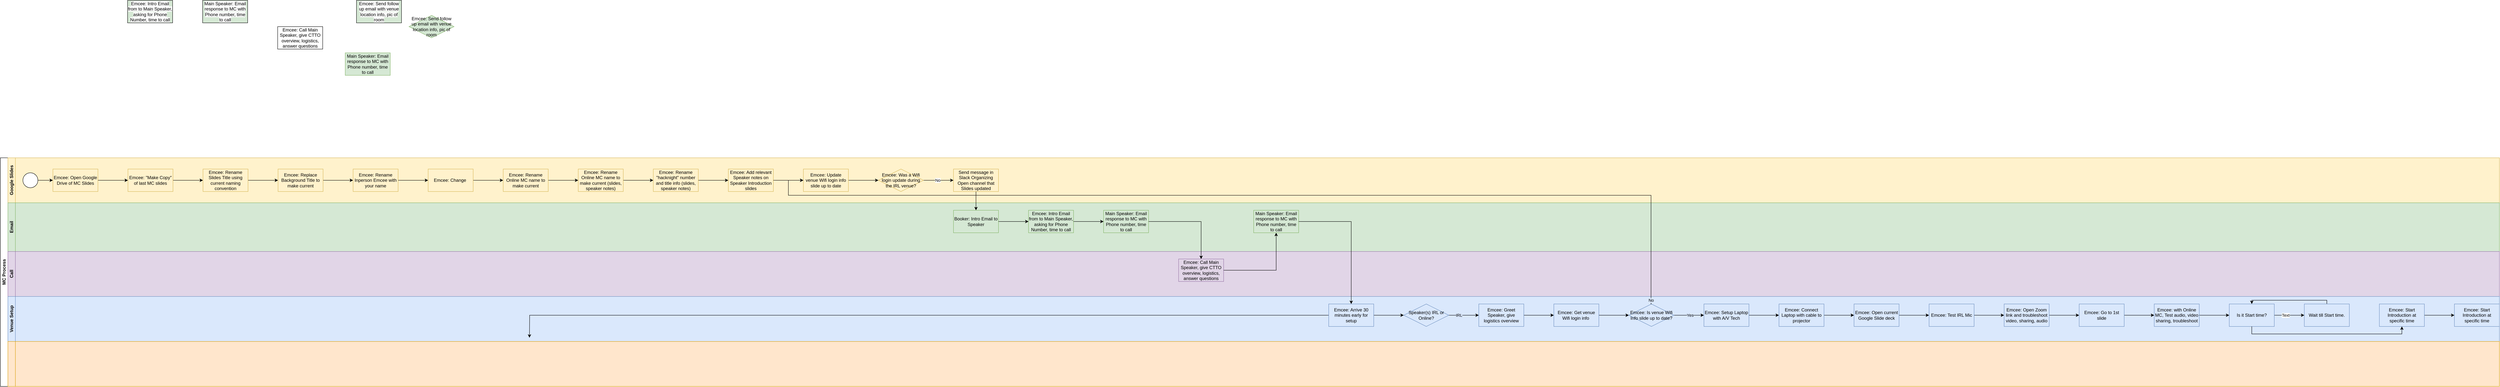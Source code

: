<mxfile version="26.0.10">
  <diagram id="prtHgNgQTEPvFCAcTncT" name="Page-1">
    <mxGraphModel dx="1508" dy="1956" grid="1" gridSize="10" guides="1" tooltips="1" connect="1" arrows="1" fold="1" page="1" pageScale="1" pageWidth="827" pageHeight="1169" math="0" shadow="0">
      <root>
        <mxCell id="0" />
        <mxCell id="1" parent="0" />
        <mxCell id="dNxyNK7c78bLwvsdeMH5-19" value="MC Process" style="swimlane;html=1;childLayout=stackLayout;resizeParent=1;resizeParentMax=0;horizontal=0;startSize=20;horizontalStack=0;" parent="1" vertex="1">
          <mxGeometry x="121" y="120" width="6660" height="610" as="geometry" />
        </mxCell>
        <mxCell id="dNxyNK7c78bLwvsdeMH5-27" value="" style="edgeStyle=orthogonalEdgeStyle;rounded=0;orthogonalLoop=1;jettySize=auto;html=1;dashed=1;endArrow=none;endFill=0;" parent="dNxyNK7c78bLwvsdeMH5-19" edge="1">
          <mxGeometry relative="1" as="geometry">
            <mxPoint x="180" y="90.0" as="sourcePoint" />
            <mxPoint x="180.029" y="150" as="targetPoint" />
          </mxGeometry>
        </mxCell>
        <mxCell id="dNxyNK7c78bLwvsdeMH5-31" style="edgeStyle=orthogonalEdgeStyle;rounded=0;orthogonalLoop=1;jettySize=auto;html=1;endArrow=classic;endFill=1;" parent="dNxyNK7c78bLwvsdeMH5-19" edge="1">
          <mxGeometry relative="1" as="geometry">
            <mxPoint x="300.029" y="160.029" as="sourcePoint" />
            <mxPoint x="300" y="90.0" as="targetPoint" />
          </mxGeometry>
        </mxCell>
        <mxCell id="dNxyNK7c78bLwvsdeMH5-35" style="edgeStyle=orthogonalEdgeStyle;rounded=0;orthogonalLoop=1;jettySize=auto;html=1;endArrow=classic;endFill=1;" parent="dNxyNK7c78bLwvsdeMH5-19" target="dNxyNK7c78bLwvsdeMH5-34" edge="1">
          <mxGeometry relative="1" as="geometry">
            <mxPoint x="300" y="200" as="sourcePoint" />
          </mxGeometry>
        </mxCell>
        <mxCell id="dNxyNK7c78bLwvsdeMH5-38" style="edgeStyle=orthogonalEdgeStyle;rounded=0;orthogonalLoop=1;jettySize=auto;html=1;endArrow=classic;endFill=1;" parent="dNxyNK7c78bLwvsdeMH5-19" target="dNxyNK7c78bLwvsdeMH5-36" edge="1">
          <mxGeometry relative="1" as="geometry">
            <Array as="points">
              <mxPoint x="180" y="340" />
              <mxPoint x="400" y="340" />
            </Array>
            <mxPoint x="180.029" y="210" as="sourcePoint" />
          </mxGeometry>
        </mxCell>
        <mxCell id="JT1Y_9tIaNJaj05C3qr--105" value="Google Slides" style="swimlane;html=1;startSize=20;horizontal=0;fillColor=#fff2cc;strokeColor=#d6b656;swimlaneFillColor=#FFF2CC;" vertex="1" parent="dNxyNK7c78bLwvsdeMH5-19">
          <mxGeometry x="20" width="6640" height="120" as="geometry" />
        </mxCell>
        <mxCell id="JT1Y_9tIaNJaj05C3qr--108" value="" style="edgeStyle=orthogonalEdgeStyle;rounded=0;orthogonalLoop=1;jettySize=auto;html=1;" edge="1" parent="JT1Y_9tIaNJaj05C3qr--105">
          <mxGeometry relative="1" as="geometry">
            <mxPoint x="200" y="60.0" as="sourcePoint" />
          </mxGeometry>
        </mxCell>
        <mxCell id="JT1Y_9tIaNJaj05C3qr--111" value="" style="edgeStyle=orthogonalEdgeStyle;rounded=0;orthogonalLoop=1;jettySize=auto;html=1;" edge="1" parent="JT1Y_9tIaNJaj05C3qr--105">
          <mxGeometry relative="1" as="geometry">
            <mxPoint x="440" y="40" as="sourcePoint" />
          </mxGeometry>
        </mxCell>
        <mxCell id="JT1Y_9tIaNJaj05C3qr--112" value="" style="edgeStyle=orthogonalEdgeStyle;rounded=0;orthogonalLoop=1;jettySize=auto;html=1;" edge="1" parent="JT1Y_9tIaNJaj05C3qr--105">
          <mxGeometry relative="1" as="geometry">
            <mxPoint x="1050" y="40" as="sourcePoint" />
          </mxGeometry>
        </mxCell>
        <mxCell id="JT1Y_9tIaNJaj05C3qr--106" value="" style="edgeStyle=orthogonalEdgeStyle;rounded=0;orthogonalLoop=1;jettySize=auto;html=1;entryX=0;entryY=0.5;entryDx=0;entryDy=0;" edge="1" parent="JT1Y_9tIaNJaj05C3qr--105" source="JT1Y_9tIaNJaj05C3qr--107" target="JT1Y_9tIaNJaj05C3qr--110">
          <mxGeometry relative="1" as="geometry">
            <mxPoint x="120" y="80.0" as="targetPoint" />
          </mxGeometry>
        </mxCell>
        <mxCell id="JT1Y_9tIaNJaj05C3qr--107" value="" style="ellipse;whiteSpace=wrap;html=1;" vertex="1" parent="JT1Y_9tIaNJaj05C3qr--105">
          <mxGeometry x="40" y="40" width="40" height="40" as="geometry" />
        </mxCell>
        <mxCell id="JT1Y_9tIaNJaj05C3qr--109" value="" style="edgeStyle=orthogonalEdgeStyle;rounded=0;orthogonalLoop=1;jettySize=auto;html=1;" edge="1" parent="JT1Y_9tIaNJaj05C3qr--105" source="JT1Y_9tIaNJaj05C3qr--110" target="JT1Y_9tIaNJaj05C3qr--114">
          <mxGeometry relative="1" as="geometry" />
        </mxCell>
        <mxCell id="JT1Y_9tIaNJaj05C3qr--110" value="Emcee:&amp;nbsp;Open Google Drive of MC Slides" style="rounded=0;whiteSpace=wrap;html=1;fillColor=#FFF2CC;strokeColor=#D6B656;" vertex="1" parent="JT1Y_9tIaNJaj05C3qr--105">
          <mxGeometry x="120" y="30" width="120" height="60" as="geometry" />
        </mxCell>
        <mxCell id="JT1Y_9tIaNJaj05C3qr--113" value="" style="edgeStyle=orthogonalEdgeStyle;rounded=0;orthogonalLoop=1;jettySize=auto;html=1;" edge="1" parent="JT1Y_9tIaNJaj05C3qr--105" source="JT1Y_9tIaNJaj05C3qr--114" target="JT1Y_9tIaNJaj05C3qr--115">
          <mxGeometry relative="1" as="geometry" />
        </mxCell>
        <mxCell id="JT1Y_9tIaNJaj05C3qr--114" value="Emcee:&amp;nbsp;&quot;Make Copy&quot; of last MC slides" style="rounded=0;whiteSpace=wrap;html=1;fillColor=#FFF2CC;strokeColor=#D6B656;" vertex="1" parent="JT1Y_9tIaNJaj05C3qr--105">
          <mxGeometry x="320" y="30" width="120" height="60" as="geometry" />
        </mxCell>
        <mxCell id="JT1Y_9tIaNJaj05C3qr--118" value="" style="edgeStyle=orthogonalEdgeStyle;rounded=0;orthogonalLoop=1;jettySize=auto;html=1;" edge="1" parent="JT1Y_9tIaNJaj05C3qr--105" source="JT1Y_9tIaNJaj05C3qr--115" target="JT1Y_9tIaNJaj05C3qr--117">
          <mxGeometry relative="1" as="geometry" />
        </mxCell>
        <mxCell id="JT1Y_9tIaNJaj05C3qr--115" value="Emcee: Rename Slides Title using current naming convention" style="rounded=0;whiteSpace=wrap;html=1;fillColor=#FFF2CC;strokeColor=#D6B656;" vertex="1" parent="JT1Y_9tIaNJaj05C3qr--105">
          <mxGeometry x="520" y="30" width="120" height="60" as="geometry" />
        </mxCell>
        <mxCell id="JT1Y_9tIaNJaj05C3qr--120" value="" style="edgeStyle=orthogonalEdgeStyle;rounded=0;orthogonalLoop=1;jettySize=auto;html=1;" edge="1" parent="JT1Y_9tIaNJaj05C3qr--105" source="JT1Y_9tIaNJaj05C3qr--117" target="JT1Y_9tIaNJaj05C3qr--119">
          <mxGeometry relative="1" as="geometry" />
        </mxCell>
        <mxCell id="JT1Y_9tIaNJaj05C3qr--117" value="Emcee: Replace Background Title to make current" style="rounded=0;whiteSpace=wrap;html=1;fillColor=#FFF2CC;strokeColor=#D6B656;" vertex="1" parent="JT1Y_9tIaNJaj05C3qr--105">
          <mxGeometry x="720" y="30" width="120" height="60" as="geometry" />
        </mxCell>
        <mxCell id="JT1Y_9tIaNJaj05C3qr--122" value="" style="edgeStyle=orthogonalEdgeStyle;rounded=0;orthogonalLoop=1;jettySize=auto;html=1;" edge="1" parent="JT1Y_9tIaNJaj05C3qr--105" source="JT1Y_9tIaNJaj05C3qr--119" target="JT1Y_9tIaNJaj05C3qr--121">
          <mxGeometry relative="1" as="geometry" />
        </mxCell>
        <mxCell id="JT1Y_9tIaNJaj05C3qr--119" value="Emcee: Rename Inperson Emcee with your name" style="rounded=0;whiteSpace=wrap;html=1;fillColor=#FFF2CC;strokeColor=#D6B656;" vertex="1" parent="JT1Y_9tIaNJaj05C3qr--105">
          <mxGeometry x="920" y="30" width="120" height="60" as="geometry" />
        </mxCell>
        <mxCell id="JT1Y_9tIaNJaj05C3qr--124" value="" style="edgeStyle=orthogonalEdgeStyle;rounded=0;orthogonalLoop=1;jettySize=auto;html=1;" edge="1" parent="JT1Y_9tIaNJaj05C3qr--105" source="JT1Y_9tIaNJaj05C3qr--121" target="JT1Y_9tIaNJaj05C3qr--123">
          <mxGeometry relative="1" as="geometry" />
        </mxCell>
        <mxCell id="JT1Y_9tIaNJaj05C3qr--121" value="Emcee: Change&amp;nbsp;" style="rounded=0;whiteSpace=wrap;html=1;fillColor=#FFF2CC;strokeColor=#D6B656;" vertex="1" parent="JT1Y_9tIaNJaj05C3qr--105">
          <mxGeometry x="1120" y="30" width="120" height="60" as="geometry" />
        </mxCell>
        <mxCell id="JT1Y_9tIaNJaj05C3qr--126" value="" style="edgeStyle=orthogonalEdgeStyle;rounded=0;orthogonalLoop=1;jettySize=auto;html=1;" edge="1" parent="JT1Y_9tIaNJaj05C3qr--105" source="JT1Y_9tIaNJaj05C3qr--123" target="JT1Y_9tIaNJaj05C3qr--125">
          <mxGeometry relative="1" as="geometry" />
        </mxCell>
        <mxCell id="JT1Y_9tIaNJaj05C3qr--123" value="Emcee: Rename Online MC name to make current" style="rounded=0;whiteSpace=wrap;html=1;fillColor=#FFF2CC;strokeColor=#D6B656;" vertex="1" parent="JT1Y_9tIaNJaj05C3qr--105">
          <mxGeometry x="1320" y="30" width="120" height="60" as="geometry" />
        </mxCell>
        <mxCell id="JT1Y_9tIaNJaj05C3qr--128" value="" style="edgeStyle=orthogonalEdgeStyle;rounded=0;orthogonalLoop=1;jettySize=auto;html=1;" edge="1" parent="JT1Y_9tIaNJaj05C3qr--105" source="JT1Y_9tIaNJaj05C3qr--125" target="JT1Y_9tIaNJaj05C3qr--127">
          <mxGeometry relative="1" as="geometry" />
        </mxCell>
        <mxCell id="JT1Y_9tIaNJaj05C3qr--125" value="Emcee: Rename Online MC name to make current (slides, speaker notes)" style="rounded=0;whiteSpace=wrap;html=1;fillColor=#FFF2CC;strokeColor=#D6B656;" vertex="1" parent="JT1Y_9tIaNJaj05C3qr--105">
          <mxGeometry x="1520" y="30" width="120" height="60" as="geometry" />
        </mxCell>
        <mxCell id="JT1Y_9tIaNJaj05C3qr--130" value="" style="edgeStyle=orthogonalEdgeStyle;rounded=0;orthogonalLoop=1;jettySize=auto;html=1;" edge="1" parent="JT1Y_9tIaNJaj05C3qr--105" source="JT1Y_9tIaNJaj05C3qr--127" target="JT1Y_9tIaNJaj05C3qr--129">
          <mxGeometry relative="1" as="geometry" />
        </mxCell>
        <mxCell id="JT1Y_9tIaNJaj05C3qr--127" value="Emcee: Rename &quot;hacknight&quot; number and title info (slides, speaker notes)" style="rounded=0;whiteSpace=wrap;html=1;fillColor=#FFF2CC;strokeColor=#D6B656;" vertex="1" parent="JT1Y_9tIaNJaj05C3qr--105">
          <mxGeometry x="1720" y="30" width="120" height="60" as="geometry" />
        </mxCell>
        <mxCell id="JT1Y_9tIaNJaj05C3qr--129" value="Emcee: Add relevant Speaker notes on Speaker Introduction slides" style="rounded=0;whiteSpace=wrap;html=1;fillColor=#FFF2CC;strokeColor=#D6B656;" vertex="1" parent="JT1Y_9tIaNJaj05C3qr--105">
          <mxGeometry x="1920" y="30" width="120" height="60" as="geometry" />
        </mxCell>
        <mxCell id="JT1Y_9tIaNJaj05C3qr--141" value="" style="edgeStyle=orthogonalEdgeStyle;rounded=0;orthogonalLoop=1;jettySize=auto;html=1;" edge="1" parent="JT1Y_9tIaNJaj05C3qr--105" source="JT1Y_9tIaNJaj05C3qr--131" target="JT1Y_9tIaNJaj05C3qr--140">
          <mxGeometry relative="1" as="geometry" />
        </mxCell>
        <mxCell id="JT1Y_9tIaNJaj05C3qr--131" value="Emcee: Update venue Wifi login info slide up to date" style="rounded=0;whiteSpace=wrap;html=1;fillColor=#FFF2CC;strokeColor=#D6B656;" vertex="1" parent="JT1Y_9tIaNJaj05C3qr--105">
          <mxGeometry x="2120" y="30" width="120" height="60" as="geometry" />
        </mxCell>
        <mxCell id="JT1Y_9tIaNJaj05C3qr--132" value="" style="edgeStyle=orthogonalEdgeStyle;rounded=0;orthogonalLoop=1;jettySize=auto;html=1;" edge="1" parent="JT1Y_9tIaNJaj05C3qr--105" source="JT1Y_9tIaNJaj05C3qr--129" target="JT1Y_9tIaNJaj05C3qr--131">
          <mxGeometry relative="1" as="geometry" />
        </mxCell>
        <mxCell id="JT1Y_9tIaNJaj05C3qr--144" value="" style="edgeStyle=orthogonalEdgeStyle;rounded=0;orthogonalLoop=1;jettySize=auto;html=1;" edge="1" parent="JT1Y_9tIaNJaj05C3qr--105" source="JT1Y_9tIaNJaj05C3qr--140" target="JT1Y_9tIaNJaj05C3qr--143">
          <mxGeometry relative="1" as="geometry" />
        </mxCell>
        <mxCell id="JT1Y_9tIaNJaj05C3qr--145" value="No" style="edgeLabel;html=1;align=center;verticalAlign=middle;resizable=0;points=[];" vertex="1" connectable="0" parent="JT1Y_9tIaNJaj05C3qr--144">
          <mxGeometry x="-0.066" relative="1" as="geometry">
            <mxPoint as="offset" />
          </mxGeometry>
        </mxCell>
        <mxCell id="JT1Y_9tIaNJaj05C3qr--140" value="Emcee: Was a Wifi login update during the IRL venue?" style="rhombus;whiteSpace=wrap;html=1;fillColor=#FFF2CC;strokeColor=#D6B656;" vertex="1" parent="JT1Y_9tIaNJaj05C3qr--105">
          <mxGeometry x="2320" y="30" width="120" height="60" as="geometry" />
        </mxCell>
        <mxCell id="JT1Y_9tIaNJaj05C3qr--143" value="Send message in Slack Organizing Open channel that Slides updated" style="rounded=0;whiteSpace=wrap;html=1;fillColor=#FFF2CC;strokeColor=#D6B656;" vertex="1" parent="JT1Y_9tIaNJaj05C3qr--105">
          <mxGeometry x="2520" y="30" width="120" height="60" as="geometry" />
        </mxCell>
        <mxCell id="dNxyNK7c78bLwvsdeMH5-20" value="Email" style="swimlane;html=1;startSize=20;horizontal=0;fillColor=#d5e8d4;strokeColor=#82b366;swimlaneFillColor=#D5E8D4;" parent="dNxyNK7c78bLwvsdeMH5-19" vertex="1">
          <mxGeometry x="20" y="120" width="6640" height="130" as="geometry" />
        </mxCell>
        <mxCell id="JT1Y_9tIaNJaj05C3qr--2" value="" style="edgeStyle=orthogonalEdgeStyle;rounded=0;orthogonalLoop=1;jettySize=auto;html=1;" edge="1" parent="dNxyNK7c78bLwvsdeMH5-20" target="JT1Y_9tIaNJaj05C3qr--1">
          <mxGeometry relative="1" as="geometry">
            <mxPoint x="200" y="60.0" as="sourcePoint" />
          </mxGeometry>
        </mxCell>
        <mxCell id="JT1Y_9tIaNJaj05C3qr--7" value="" style="edgeStyle=orthogonalEdgeStyle;rounded=0;orthogonalLoop=1;jettySize=auto;html=1;" edge="1" parent="dNxyNK7c78bLwvsdeMH5-20" target="JT1Y_9tIaNJaj05C3qr--6">
          <mxGeometry relative="1" as="geometry">
            <mxPoint x="440" y="40" as="sourcePoint" />
          </mxGeometry>
        </mxCell>
        <mxCell id="JT1Y_9tIaNJaj05C3qr--17" value="" style="edgeStyle=orthogonalEdgeStyle;rounded=0;orthogonalLoop=1;jettySize=auto;html=1;" edge="1" parent="dNxyNK7c78bLwvsdeMH5-20" target="JT1Y_9tIaNJaj05C3qr--16">
          <mxGeometry relative="1" as="geometry">
            <mxPoint x="1050" y="40" as="sourcePoint" />
          </mxGeometry>
        </mxCell>
        <mxCell id="dNxyNK7c78bLwvsdeMH5-21" value="Call" style="swimlane;html=1;startSize=20;horizontal=0;fillColor=#e1d5e7;strokeColor=#9673a6;swimlaneFillColor=#E1D5E7;" parent="dNxyNK7c78bLwvsdeMH5-19" vertex="1">
          <mxGeometry x="20" y="250" width="6640" height="120" as="geometry" />
        </mxCell>
        <mxCell id="dNxyNK7c78bLwvsdeMH5-29" value="" style="edgeStyle=orthogonalEdgeStyle;rounded=0;orthogonalLoop=1;jettySize=auto;html=1;endArrow=classic;endFill=1;" parent="dNxyNK7c78bLwvsdeMH5-21" target="dNxyNK7c78bLwvsdeMH5-28" edge="1">
          <mxGeometry relative="1" as="geometry">
            <mxPoint x="200" y="60" as="sourcePoint" />
          </mxGeometry>
        </mxCell>
        <mxCell id="dNxyNK7c78bLwvsdeMH5-22" value="Venue Setup" style="swimlane;html=1;startSize=20;horizontal=0;fillColor=#dae8fc;strokeColor=#6c8ebf;swimlaneFillColor=#DAE8FC;" parent="dNxyNK7c78bLwvsdeMH5-19" vertex="1">
          <mxGeometry x="20" y="370" width="6640" height="120" as="geometry" />
        </mxCell>
        <mxCell id="dNxyNK7c78bLwvsdeMH5-37" value="" style="edgeStyle=orthogonalEdgeStyle;rounded=0;orthogonalLoop=1;jettySize=auto;html=1;endArrow=classic;endFill=1;" parent="dNxyNK7c78bLwvsdeMH5-22" target="dNxyNK7c78bLwvsdeMH5-36" edge="1">
          <mxGeometry relative="1" as="geometry">
            <mxPoint x="320" y="50" as="sourcePoint" />
          </mxGeometry>
        </mxCell>
        <mxCell id="JT1Y_9tIaNJaj05C3qr--50" style="edgeStyle=orthogonalEdgeStyle;rounded=0;orthogonalLoop=1;jettySize=auto;html=1;" edge="1" parent="dNxyNK7c78bLwvsdeMH5-22" source="JT1Y_9tIaNJaj05C3qr--47">
          <mxGeometry relative="1" as="geometry">
            <mxPoint x="1390" y="110" as="targetPoint" />
          </mxGeometry>
        </mxCell>
        <mxCell id="JT1Y_9tIaNJaj05C3qr--52" value="" style="edgeStyle=orthogonalEdgeStyle;rounded=0;orthogonalLoop=1;jettySize=auto;html=1;" edge="1" parent="dNxyNK7c78bLwvsdeMH5-22" source="JT1Y_9tIaNJaj05C3qr--47" target="JT1Y_9tIaNJaj05C3qr--51">
          <mxGeometry relative="1" as="geometry" />
        </mxCell>
        <mxCell id="JT1Y_9tIaNJaj05C3qr--142" value="IRL" style="edgeLabel;html=1;align=center;verticalAlign=middle;resizable=0;points=[];labelBackgroundColor=#DAE8FC;" vertex="1" connectable="0" parent="JT1Y_9tIaNJaj05C3qr--52">
          <mxGeometry x="-0.325" relative="1" as="geometry">
            <mxPoint as="offset" />
          </mxGeometry>
        </mxCell>
        <mxCell id="JT1Y_9tIaNJaj05C3qr--49" style="edgeStyle=orthogonalEdgeStyle;rounded=0;orthogonalLoop=1;jettySize=auto;html=1;entryX=0;entryY=0.5;entryDx=0;entryDy=0;" edge="1" parent="dNxyNK7c78bLwvsdeMH5-22" source="JT1Y_9tIaNJaj05C3qr--44" target="JT1Y_9tIaNJaj05C3qr--47">
          <mxGeometry relative="1" as="geometry" />
        </mxCell>
        <mxCell id="JT1Y_9tIaNJaj05C3qr--54" value="" style="edgeStyle=orthogonalEdgeStyle;rounded=0;orthogonalLoop=1;jettySize=auto;html=1;" edge="1" parent="dNxyNK7c78bLwvsdeMH5-22" source="JT1Y_9tIaNJaj05C3qr--51" target="JT1Y_9tIaNJaj05C3qr--53">
          <mxGeometry relative="1" as="geometry" />
        </mxCell>
        <mxCell id="JT1Y_9tIaNJaj05C3qr--56" value="" style="edgeStyle=orthogonalEdgeStyle;rounded=0;orthogonalLoop=1;jettySize=auto;html=1;" edge="1" parent="dNxyNK7c78bLwvsdeMH5-22" source="JT1Y_9tIaNJaj05C3qr--53" target="JT1Y_9tIaNJaj05C3qr--55">
          <mxGeometry relative="1" as="geometry" />
        </mxCell>
        <mxCell id="JT1Y_9tIaNJaj05C3qr--136" value="" style="edgeStyle=orthogonalEdgeStyle;rounded=0;orthogonalLoop=1;jettySize=auto;html=1;" edge="1" parent="dNxyNK7c78bLwvsdeMH5-22" source="JT1Y_9tIaNJaj05C3qr--133" target="JT1Y_9tIaNJaj05C3qr--135">
          <mxGeometry relative="1" as="geometry" />
        </mxCell>
        <mxCell id="JT1Y_9tIaNJaj05C3qr--134" value="" style="edgeStyle=orthogonalEdgeStyle;rounded=0;orthogonalLoop=1;jettySize=auto;html=1;" edge="1" parent="dNxyNK7c78bLwvsdeMH5-22" source="JT1Y_9tIaNJaj05C3qr--55" target="JT1Y_9tIaNJaj05C3qr--133">
          <mxGeometry relative="1" as="geometry" />
        </mxCell>
        <mxCell id="JT1Y_9tIaNJaj05C3qr--137" value="Yes" style="edgeLabel;html=1;align=center;verticalAlign=middle;resizable=0;points=[];labelBackgroundColor=#DAE8FC;" vertex="1" connectable="0" parent="JT1Y_9tIaNJaj05C3qr--134">
          <mxGeometry x="0.057" relative="1" as="geometry">
            <mxPoint as="offset" />
          </mxGeometry>
        </mxCell>
        <mxCell id="JT1Y_9tIaNJaj05C3qr--148" value="" style="edgeStyle=orthogonalEdgeStyle;rounded=0;orthogonalLoop=1;jettySize=auto;html=1;" edge="1" parent="dNxyNK7c78bLwvsdeMH5-22" source="JT1Y_9tIaNJaj05C3qr--135" target="JT1Y_9tIaNJaj05C3qr--147">
          <mxGeometry relative="1" as="geometry" />
        </mxCell>
        <mxCell id="JT1Y_9tIaNJaj05C3qr--135" value="Emcee: Connect Laptop with cable to projector" style="rounded=0;whiteSpace=wrap;html=1;fillColor=#DAE8FC;strokeColor=#6C8EBF;" vertex="1" parent="dNxyNK7c78bLwvsdeMH5-22">
          <mxGeometry x="4720" y="20" width="120" height="60" as="geometry" />
        </mxCell>
        <mxCell id="JT1Y_9tIaNJaj05C3qr--133" value="Emcee: Setup Laptop with A/V Tech" style="rounded=0;whiteSpace=wrap;html=1;fillColor=#DAE8FC;strokeColor=#6C8EBF;" vertex="1" parent="dNxyNK7c78bLwvsdeMH5-22">
          <mxGeometry x="4520" y="20" width="120" height="60" as="geometry" />
        </mxCell>
        <mxCell id="JT1Y_9tIaNJaj05C3qr--55" value="Emcee: Is venue Wifi Info slide up to date?" style="rhombus;whiteSpace=wrap;html=1;fillColor=#DAE8FC;strokeColor=#6C8EBF;" vertex="1" parent="dNxyNK7c78bLwvsdeMH5-22">
          <mxGeometry x="4320" y="20" width="120" height="60" as="geometry" />
        </mxCell>
        <mxCell id="JT1Y_9tIaNJaj05C3qr--53" value="Emcee: Get venue Wifi login info&amp;nbsp;" style="rounded=0;whiteSpace=wrap;html=1;fillColor=#DAE8FC;strokeColor=#6C8EBF;" vertex="1" parent="dNxyNK7c78bLwvsdeMH5-22">
          <mxGeometry x="4120" y="20" width="120" height="60" as="geometry" />
        </mxCell>
        <mxCell id="JT1Y_9tIaNJaj05C3qr--51" value="Emcee: Greet Speaker, give logistics overview" style="rounded=0;whiteSpace=wrap;html=1;fillColor=#DAE8FC;strokeColor=#6C8EBF;" vertex="1" parent="dNxyNK7c78bLwvsdeMH5-22">
          <mxGeometry x="3920" y="20" width="120" height="60" as="geometry" />
        </mxCell>
        <mxCell id="JT1Y_9tIaNJaj05C3qr--47" value="Speaker(s) IRL or Online?" style="rhombus;whiteSpace=wrap;html=1;fillColor=#DAE8FC;strokeColor=#6C8EBF;" vertex="1" parent="dNxyNK7c78bLwvsdeMH5-22">
          <mxGeometry x="3720" y="20" width="120" height="60" as="geometry" />
        </mxCell>
        <mxCell id="JT1Y_9tIaNJaj05C3qr--44" value="Emcee: Arrive 30 minutes early for setup" style="rounded=0s;whiteSpace=wrap;html=1;fillColor=#DAE8FC;strokeColor=#6C8EBF;" vertex="1" parent="dNxyNK7c78bLwvsdeMH5-22">
          <mxGeometry x="3520" y="20" width="120" height="60" as="geometry" />
        </mxCell>
        <mxCell id="JT1Y_9tIaNJaj05C3qr--36" value="Main Speaker: Email response to MC with Phone number, time to call" style="rounded=0;whiteSpace=wrap;html=1;fillColor=#D5E8D4;strokeColor=#82B366;" vertex="1" parent="dNxyNK7c78bLwvsdeMH5-22">
          <mxGeometry x="3320" y="-230" width="120" height="60" as="geometry" />
        </mxCell>
        <mxCell id="JT1Y_9tIaNJaj05C3qr--45" value="" style="edgeStyle=orthogonalEdgeStyle;rounded=0;orthogonalLoop=1;jettySize=auto;html=1;exitX=1;exitY=0.5;exitDx=0;exitDy=0;" edge="1" parent="dNxyNK7c78bLwvsdeMH5-22" source="JT1Y_9tIaNJaj05C3qr--36" target="JT1Y_9tIaNJaj05C3qr--44">
          <mxGeometry relative="1" as="geometry">
            <mxPoint x="1180" y="-300" as="sourcePoint" />
          </mxGeometry>
        </mxCell>
        <mxCell id="JT1Y_9tIaNJaj05C3qr--34" value="Emcee: Call Main Speaker, give CTTO overview, logistics, answer questions" style="rounded=0;whiteSpace=wrap;html=1;fillColor=#E1D5E7;strokeColor=#9673A6;" vertex="1" parent="dNxyNK7c78bLwvsdeMH5-22">
          <mxGeometry x="3120" y="-100" width="120" height="60" as="geometry" />
        </mxCell>
        <mxCell id="JT1Y_9tIaNJaj05C3qr--32" value="Main Speaker: Email response to MC with Phone number, time to call" style="rounded=0;whiteSpace=wrap;html=1;fillColor=#D5E8D4;strokeColor=#82B366;" vertex="1" parent="dNxyNK7c78bLwvsdeMH5-22">
          <mxGeometry x="2920" y="-230" width="120" height="60" as="geometry" />
        </mxCell>
        <mxCell id="JT1Y_9tIaNJaj05C3qr--30" value="Emcee: Intro Email from to Main Speaker, asking for Phone Number, time to call" style="rounded=0;whiteSpace=wrap;html=1;fillColor=#D5E8D4;strokeColor=#82B366;" vertex="1" parent="dNxyNK7c78bLwvsdeMH5-22">
          <mxGeometry x="2720" y="-230" width="120" height="60" as="geometry" />
        </mxCell>
        <mxCell id="JT1Y_9tIaNJaj05C3qr--3" value="Booker: Intro Email to Speaker" style="rounded=0;whiteSpace=wrap;html=1;fillColor=#D5E8D4;strokeColor=#82B366;" vertex="1" parent="dNxyNK7c78bLwvsdeMH5-22">
          <mxGeometry x="2520" y="-230" width="120" height="60" as="geometry" />
        </mxCell>
        <mxCell id="JT1Y_9tIaNJaj05C3qr--37" value="" style="edgeStyle=orthogonalEdgeStyle;rounded=0;orthogonalLoop=1;jettySize=auto;html=1;" edge="1" parent="dNxyNK7c78bLwvsdeMH5-22" source="JT1Y_9tIaNJaj05C3qr--34" target="JT1Y_9tIaNJaj05C3qr--36">
          <mxGeometry relative="1" as="geometry" />
        </mxCell>
        <mxCell id="JT1Y_9tIaNJaj05C3qr--35" value="" style="edgeStyle=orthogonalEdgeStyle;rounded=0;orthogonalLoop=1;jettySize=auto;html=1;" edge="1" parent="dNxyNK7c78bLwvsdeMH5-22" source="JT1Y_9tIaNJaj05C3qr--32" target="JT1Y_9tIaNJaj05C3qr--34">
          <mxGeometry relative="1" as="geometry" />
        </mxCell>
        <mxCell id="JT1Y_9tIaNJaj05C3qr--33" value="" style="edgeStyle=orthogonalEdgeStyle;rounded=0;orthogonalLoop=1;jettySize=auto;html=1;" edge="1" parent="dNxyNK7c78bLwvsdeMH5-22" source="JT1Y_9tIaNJaj05C3qr--30" target="JT1Y_9tIaNJaj05C3qr--32">
          <mxGeometry relative="1" as="geometry" />
        </mxCell>
        <mxCell id="JT1Y_9tIaNJaj05C3qr--31" value="" style="edgeStyle=orthogonalEdgeStyle;rounded=0;orthogonalLoop=1;jettySize=auto;html=1;" edge="1" parent="dNxyNK7c78bLwvsdeMH5-22" source="JT1Y_9tIaNJaj05C3qr--3" target="JT1Y_9tIaNJaj05C3qr--30">
          <mxGeometry relative="1" as="geometry" />
        </mxCell>
        <mxCell id="JT1Y_9tIaNJaj05C3qr--150" value="" style="edgeStyle=orthogonalEdgeStyle;rounded=0;orthogonalLoop=1;jettySize=auto;html=1;" edge="1" parent="dNxyNK7c78bLwvsdeMH5-22" source="JT1Y_9tIaNJaj05C3qr--147" target="JT1Y_9tIaNJaj05C3qr--149">
          <mxGeometry relative="1" as="geometry" />
        </mxCell>
        <mxCell id="JT1Y_9tIaNJaj05C3qr--147" value="Emcee: Open current Google Slide deck" style="rounded=0;whiteSpace=wrap;html=1;fillColor=#DAE8FC;strokeColor=#6C8EBF;" vertex="1" parent="dNxyNK7c78bLwvsdeMH5-22">
          <mxGeometry x="4920" y="20" width="120" height="60" as="geometry" />
        </mxCell>
        <mxCell id="JT1Y_9tIaNJaj05C3qr--152" value="" style="edgeStyle=orthogonalEdgeStyle;rounded=0;orthogonalLoop=1;jettySize=auto;html=1;" edge="1" parent="dNxyNK7c78bLwvsdeMH5-22" source="JT1Y_9tIaNJaj05C3qr--149" target="JT1Y_9tIaNJaj05C3qr--151">
          <mxGeometry relative="1" as="geometry" />
        </mxCell>
        <mxCell id="JT1Y_9tIaNJaj05C3qr--149" value="Emcee: Test IRL Mic" style="rounded=0;whiteSpace=wrap;html=1;fillColor=#DAE8FC;strokeColor=#6C8EBF;" vertex="1" parent="dNxyNK7c78bLwvsdeMH5-22">
          <mxGeometry x="5120" y="20" width="120" height="60" as="geometry" />
        </mxCell>
        <mxCell id="JT1Y_9tIaNJaj05C3qr--154" value="" style="edgeStyle=orthogonalEdgeStyle;rounded=0;orthogonalLoop=1;jettySize=auto;html=1;" edge="1" parent="dNxyNK7c78bLwvsdeMH5-22" source="JT1Y_9tIaNJaj05C3qr--151" target="JT1Y_9tIaNJaj05C3qr--153">
          <mxGeometry relative="1" as="geometry" />
        </mxCell>
        <mxCell id="JT1Y_9tIaNJaj05C3qr--151" value="Emcee: Open Zoom link and troubleshoot video, sharing, audio" style="rounded=0;whiteSpace=wrap;html=1;fillColor=#DAE8FC;strokeColor=#6C8EBF;" vertex="1" parent="dNxyNK7c78bLwvsdeMH5-22">
          <mxGeometry x="5320" y="20" width="120" height="60" as="geometry" />
        </mxCell>
        <mxCell id="JT1Y_9tIaNJaj05C3qr--156" value="" style="edgeStyle=orthogonalEdgeStyle;rounded=0;orthogonalLoop=1;jettySize=auto;html=1;" edge="1" parent="dNxyNK7c78bLwvsdeMH5-22" source="JT1Y_9tIaNJaj05C3qr--153" target="JT1Y_9tIaNJaj05C3qr--155">
          <mxGeometry relative="1" as="geometry" />
        </mxCell>
        <mxCell id="JT1Y_9tIaNJaj05C3qr--153" value="Emcee: Go to 1st slide" style="rounded=0;whiteSpace=wrap;html=1;fillColor=#DAE8FC;strokeColor=#6C8EBF;" vertex="1" parent="dNxyNK7c78bLwvsdeMH5-22">
          <mxGeometry x="5520" y="20" width="120" height="60" as="geometry" />
        </mxCell>
        <mxCell id="JT1Y_9tIaNJaj05C3qr--155" value="Emcee: with Online MC, Test audio, video sharing, troubleshoot" style="rounded=0;whiteSpace=wrap;html=1;fillColor=#DAE8FC;strokeColor=#6C8EBF;" vertex="1" parent="dNxyNK7c78bLwvsdeMH5-22">
          <mxGeometry x="5720" y="20" width="120" height="60" as="geometry" />
        </mxCell>
        <mxCell id="JT1Y_9tIaNJaj05C3qr--242" value="" style="edgeStyle=orthogonalEdgeStyle;rounded=0;orthogonalLoop=1;jettySize=auto;html=1;" edge="1" parent="dNxyNK7c78bLwvsdeMH5-22" source="JT1Y_9tIaNJaj05C3qr--239" target="JT1Y_9tIaNJaj05C3qr--241">
          <mxGeometry relative="1" as="geometry" />
        </mxCell>
        <mxCell id="JT1Y_9tIaNJaj05C3qr--239" value="Emcee: Start Introduction at specific time" style="rounded=0;whiteSpace=wrap;html=1;fillColor=#DAE8FC;strokeColor=#6C8EBF;" vertex="1" parent="dNxyNK7c78bLwvsdeMH5-22">
          <mxGeometry x="6320" y="20" width="120" height="60" as="geometry" />
        </mxCell>
        <mxCell id="JT1Y_9tIaNJaj05C3qr--241" value="Emcee: Start Introduction at specific time" style="rounded=0;whiteSpace=wrap;html=1;fillColor=#DAE8FC;strokeColor=#6C8EBF;" vertex="1" parent="dNxyNK7c78bLwvsdeMH5-22">
          <mxGeometry x="6520" y="20" width="120" height="60" as="geometry" />
        </mxCell>
        <mxCell id="JT1Y_9tIaNJaj05C3qr--238" style="swimlane;html=1;startSize=20;horizontal=0;fillColor=#ffe6cc;strokeColor=#d79b00;swimlaneFillColor=#FFE6CC;" vertex="1" parent="dNxyNK7c78bLwvsdeMH5-19">
          <mxGeometry x="20" y="490" width="6640" height="120" as="geometry" />
        </mxCell>
        <mxCell id="JT1Y_9tIaNJaj05C3qr--138" style="edgeStyle=orthogonalEdgeStyle;rounded=0;orthogonalLoop=1;jettySize=auto;html=1;entryX=0;entryY=0.5;entryDx=0;entryDy=0;exitX=0.5;exitY=0;exitDx=0;exitDy=0;" edge="1" parent="dNxyNK7c78bLwvsdeMH5-19" source="JT1Y_9tIaNJaj05C3qr--55" target="JT1Y_9tIaNJaj05C3qr--131">
          <mxGeometry relative="1" as="geometry">
            <Array as="points">
              <mxPoint x="4399" y="100" />
              <mxPoint x="2100" y="100" />
              <mxPoint x="2100" y="60" />
            </Array>
          </mxGeometry>
        </mxCell>
        <mxCell id="JT1Y_9tIaNJaj05C3qr--139" value="No" style="edgeLabel;html=1;align=center;verticalAlign=middle;resizable=0;points=[];labelBackgroundColor=#DAE8FC;" vertex="1" connectable="0" parent="JT1Y_9tIaNJaj05C3qr--138">
          <mxGeometry x="-0.961" relative="1" as="geometry">
            <mxPoint y="41" as="offset" />
          </mxGeometry>
        </mxCell>
        <mxCell id="JT1Y_9tIaNJaj05C3qr--146" style="edgeStyle=orthogonalEdgeStyle;rounded=0;orthogonalLoop=1;jettySize=auto;html=1;" edge="1" parent="dNxyNK7c78bLwvsdeMH5-19" source="JT1Y_9tIaNJaj05C3qr--143" target="JT1Y_9tIaNJaj05C3qr--3">
          <mxGeometry relative="1" as="geometry" />
        </mxCell>
        <mxCell id="JT1Y_9tIaNJaj05C3qr--19" value="&lt;span style=&quot;color: rgb(0, 0, 0); font-family: Helvetica; font-size: 12px; font-style: normal; font-variant-ligatures: normal; font-variant-caps: normal; font-weight: 400; letter-spacing: normal; orphans: 2; text-align: center; text-indent: 0px; text-transform: none; widows: 2; word-spacing: 0px; -webkit-text-stroke-width: 0px; white-space: normal; background-color: rgb(251, 251, 251); text-decoration-thickness: initial; text-decoration-style: initial; text-decoration-color: initial; float: none; display: inline !important;&quot;&gt;Emcee: Intro Email from to Main Speaker, asking for Phone Number, time to call&lt;/span&gt;" style="rounded=0;whiteSpace=wrap;html=1;fillColor=#D5E8D4;" vertex="1" parent="1">
          <mxGeometry x="460" y="-300" width="120" height="60" as="geometry" />
        </mxCell>
        <mxCell id="JT1Y_9tIaNJaj05C3qr--20" value="&lt;span style=&quot;color: rgb(0, 0, 0); font-family: Helvetica; font-size: 12px; font-style: normal; font-variant-ligatures: normal; font-variant-caps: normal; font-weight: 400; letter-spacing: normal; orphans: 2; text-align: center; text-indent: 0px; text-transform: none; widows: 2; word-spacing: 0px; -webkit-text-stroke-width: 0px; white-space: normal; background-color: rgb(251, 251, 251); text-decoration-thickness: initial; text-decoration-style: initial; text-decoration-color: initial; float: none; display: inline !important;&quot;&gt;Main Speaker: Email response to MC with Phone number, time to call&lt;/span&gt;" style="rounded=0;whiteSpace=wrap;html=1;fillColor=#D5E8D4;" vertex="1" parent="1">
          <mxGeometry x="660" y="-300" width="120" height="60" as="geometry" />
        </mxCell>
        <mxCell id="JT1Y_9tIaNJaj05C3qr--21" value="&lt;span style=&quot;color: rgb(0, 0, 0); font-family: Helvetica; font-size: 12px; font-style: normal; font-variant-ligatures: normal; font-variant-caps: normal; font-weight: 400; letter-spacing: normal; orphans: 2; text-align: center; text-indent: 0px; text-transform: none; widows: 2; word-spacing: 0px; -webkit-text-stroke-width: 0px; white-space: normal; background-color: rgb(251, 251, 251); text-decoration-thickness: initial; text-decoration-style: initial; text-decoration-color: initial; float: none; display: inline !important;&quot;&gt;Emcee: Send follow up email with venue location info, pic of room&lt;/span&gt;" style="rounded=0;whiteSpace=wrap;html=1;fillColor=#D5E8D4;" vertex="1" parent="1">
          <mxGeometry x="1070" y="-300" width="120" height="60" as="geometry" />
        </mxCell>
        <mxCell id="JT1Y_9tIaNJaj05C3qr--23" value="&lt;span style=&quot;color: rgb(0, 0, 0); font-family: Helvetica; font-size: 12px; font-style: normal; font-variant-ligatures: normal; font-variant-caps: normal; font-weight: 400; letter-spacing: normal; orphans: 2; text-align: center; text-indent: 0px; text-transform: none; widows: 2; word-spacing: 0px; -webkit-text-stroke-width: 0px; white-space: normal; background-color: rgb(251, 251, 251); text-decoration-thickness: initial; text-decoration-style: initial; text-decoration-color: initial; float: none; display: inline !important;&quot;&gt;Emcee: Call Main Speaker, give CTTO overview, logistics, answer questions&lt;/span&gt;" style="rounded=0;whiteSpace=wrap;html=1;" vertex="1" parent="1">
          <mxGeometry x="860" y="-230" width="120" height="60" as="geometry" />
        </mxCell>
        <mxCell id="JT1Y_9tIaNJaj05C3qr--22" value="&lt;span style=&quot;color: rgb(0, 0, 0); font-family: Helvetica; font-size: 12px; font-style: normal; font-variant-ligatures: normal; font-variant-caps: normal; font-weight: 400; letter-spacing: normal; orphans: 2; text-align: center; text-indent: 0px; text-transform: none; widows: 2; word-spacing: 0px; -webkit-text-stroke-width: 0px; white-space: normal; text-decoration-thickness: initial; text-decoration-style: initial; text-decoration-color: initial; float: none; display: inline !important;&quot;&gt;Emcee: Send follow up email with venue location info, pic of room&lt;/span&gt;" style="rhombus;whiteSpace=wrap;html=1;fillColor=#D5E8D4;strokeColor=#82B366;" vertex="1" parent="1">
          <mxGeometry x="1210" y="-260" width="120" height="60" as="geometry" />
        </mxCell>
        <mxCell id="JT1Y_9tIaNJaj05C3qr--116" value="Main Speaker: Email response to MC with Phone number, time to call" style="rounded=0;whiteSpace=wrap;html=1;fillColor=#D5E8D4;strokeColor=#82B366;" vertex="1" parent="1">
          <mxGeometry x="1040" y="-160" width="120" height="60" as="geometry" />
        </mxCell>
        <mxCell id="JT1Y_9tIaNJaj05C3qr--160" value="" style="edgeStyle=orthogonalEdgeStyle;rounded=0;orthogonalLoop=1;jettySize=auto;html=1;" edge="1" parent="1" source="JT1Y_9tIaNJaj05C3qr--157" target="JT1Y_9tIaNJaj05C3qr--159">
          <mxGeometry relative="1" as="geometry" />
        </mxCell>
        <mxCell id="JT1Y_9tIaNJaj05C3qr--244" value="Text" style="edgeLabel;html=1;align=center;verticalAlign=middle;resizable=0;points=[];" vertex="1" connectable="0" parent="JT1Y_9tIaNJaj05C3qr--160">
          <mxGeometry x="-0.257" relative="1" as="geometry">
            <mxPoint as="offset" />
          </mxGeometry>
        </mxCell>
        <mxCell id="JT1Y_9tIaNJaj05C3qr--157" value="Is it Start time?" style="rounded=0;whiteSpace=wrap;html=1;fillColor=#DAE8FC;strokeColor=#6C8EBF;" vertex="1" parent="1">
          <mxGeometry x="6061" y="510" width="120" height="60" as="geometry" />
        </mxCell>
        <mxCell id="JT1Y_9tIaNJaj05C3qr--158" value="" style="edgeStyle=orthogonalEdgeStyle;rounded=0;orthogonalLoop=1;jettySize=auto;html=1;" edge="1" parent="1" source="JT1Y_9tIaNJaj05C3qr--155" target="JT1Y_9tIaNJaj05C3qr--157">
          <mxGeometry relative="1" as="geometry" />
        </mxCell>
        <mxCell id="JT1Y_9tIaNJaj05C3qr--240" value="" style="edgeStyle=orthogonalEdgeStyle;rounded=0;orthogonalLoop=1;jettySize=auto;html=1;exitX=0.5;exitY=1;exitDx=0;exitDy=0;" edge="1" parent="1" source="JT1Y_9tIaNJaj05C3qr--157" target="JT1Y_9tIaNJaj05C3qr--239">
          <mxGeometry relative="1" as="geometry">
            <Array as="points">
              <mxPoint x="6121" y="590" />
              <mxPoint x="6521" y="590" />
            </Array>
          </mxGeometry>
        </mxCell>
        <mxCell id="JT1Y_9tIaNJaj05C3qr--243" style="edgeStyle=orthogonalEdgeStyle;rounded=0;orthogonalLoop=1;jettySize=auto;html=1;entryX=0.5;entryY=0;entryDx=0;entryDy=0;exitX=0.5;exitY=0;exitDx=0;exitDy=0;" edge="1" parent="1" source="JT1Y_9tIaNJaj05C3qr--159" target="JT1Y_9tIaNJaj05C3qr--157">
          <mxGeometry relative="1" as="geometry">
            <Array as="points">
              <mxPoint x="6321" y="500" />
              <mxPoint x="6121" y="500" />
            </Array>
          </mxGeometry>
        </mxCell>
        <mxCell id="JT1Y_9tIaNJaj05C3qr--159" value="Wait till Start time." style="rounded=0;whiteSpace=wrap;html=1;fillColor=#DAE8FC;strokeColor=#6C8EBF;" vertex="1" parent="1">
          <mxGeometry x="6261" y="510" width="120" height="60" as="geometry" />
        </mxCell>
      </root>
    </mxGraphModel>
  </diagram>
</mxfile>
